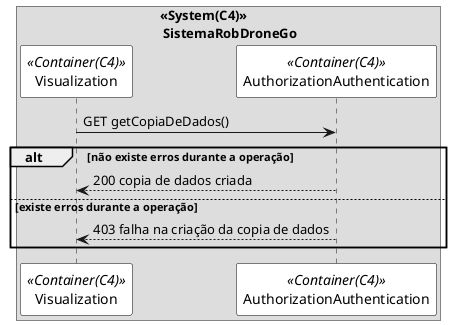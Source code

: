 @startuml getPackagingSD

skinparam sequence {
ParticipantBorderColor black
ParticipantBackgroundColor white
}

box "<<System(C4)>>\n SistemaRobDroneGo"
participant Visualization as ui <<Container(C4)>>
participant AuthorizationAuthentication as mdl <<Container(C4)>>
ui -> mdl: GET getCopiaDeDados()
alt não existe erros durante a operação
mdl --> ui: 200 copia de dados criada
else existe erros durante a operação
mdl --> ui: 403 falha na criação da copia de dados
end 

end box

@enduml
